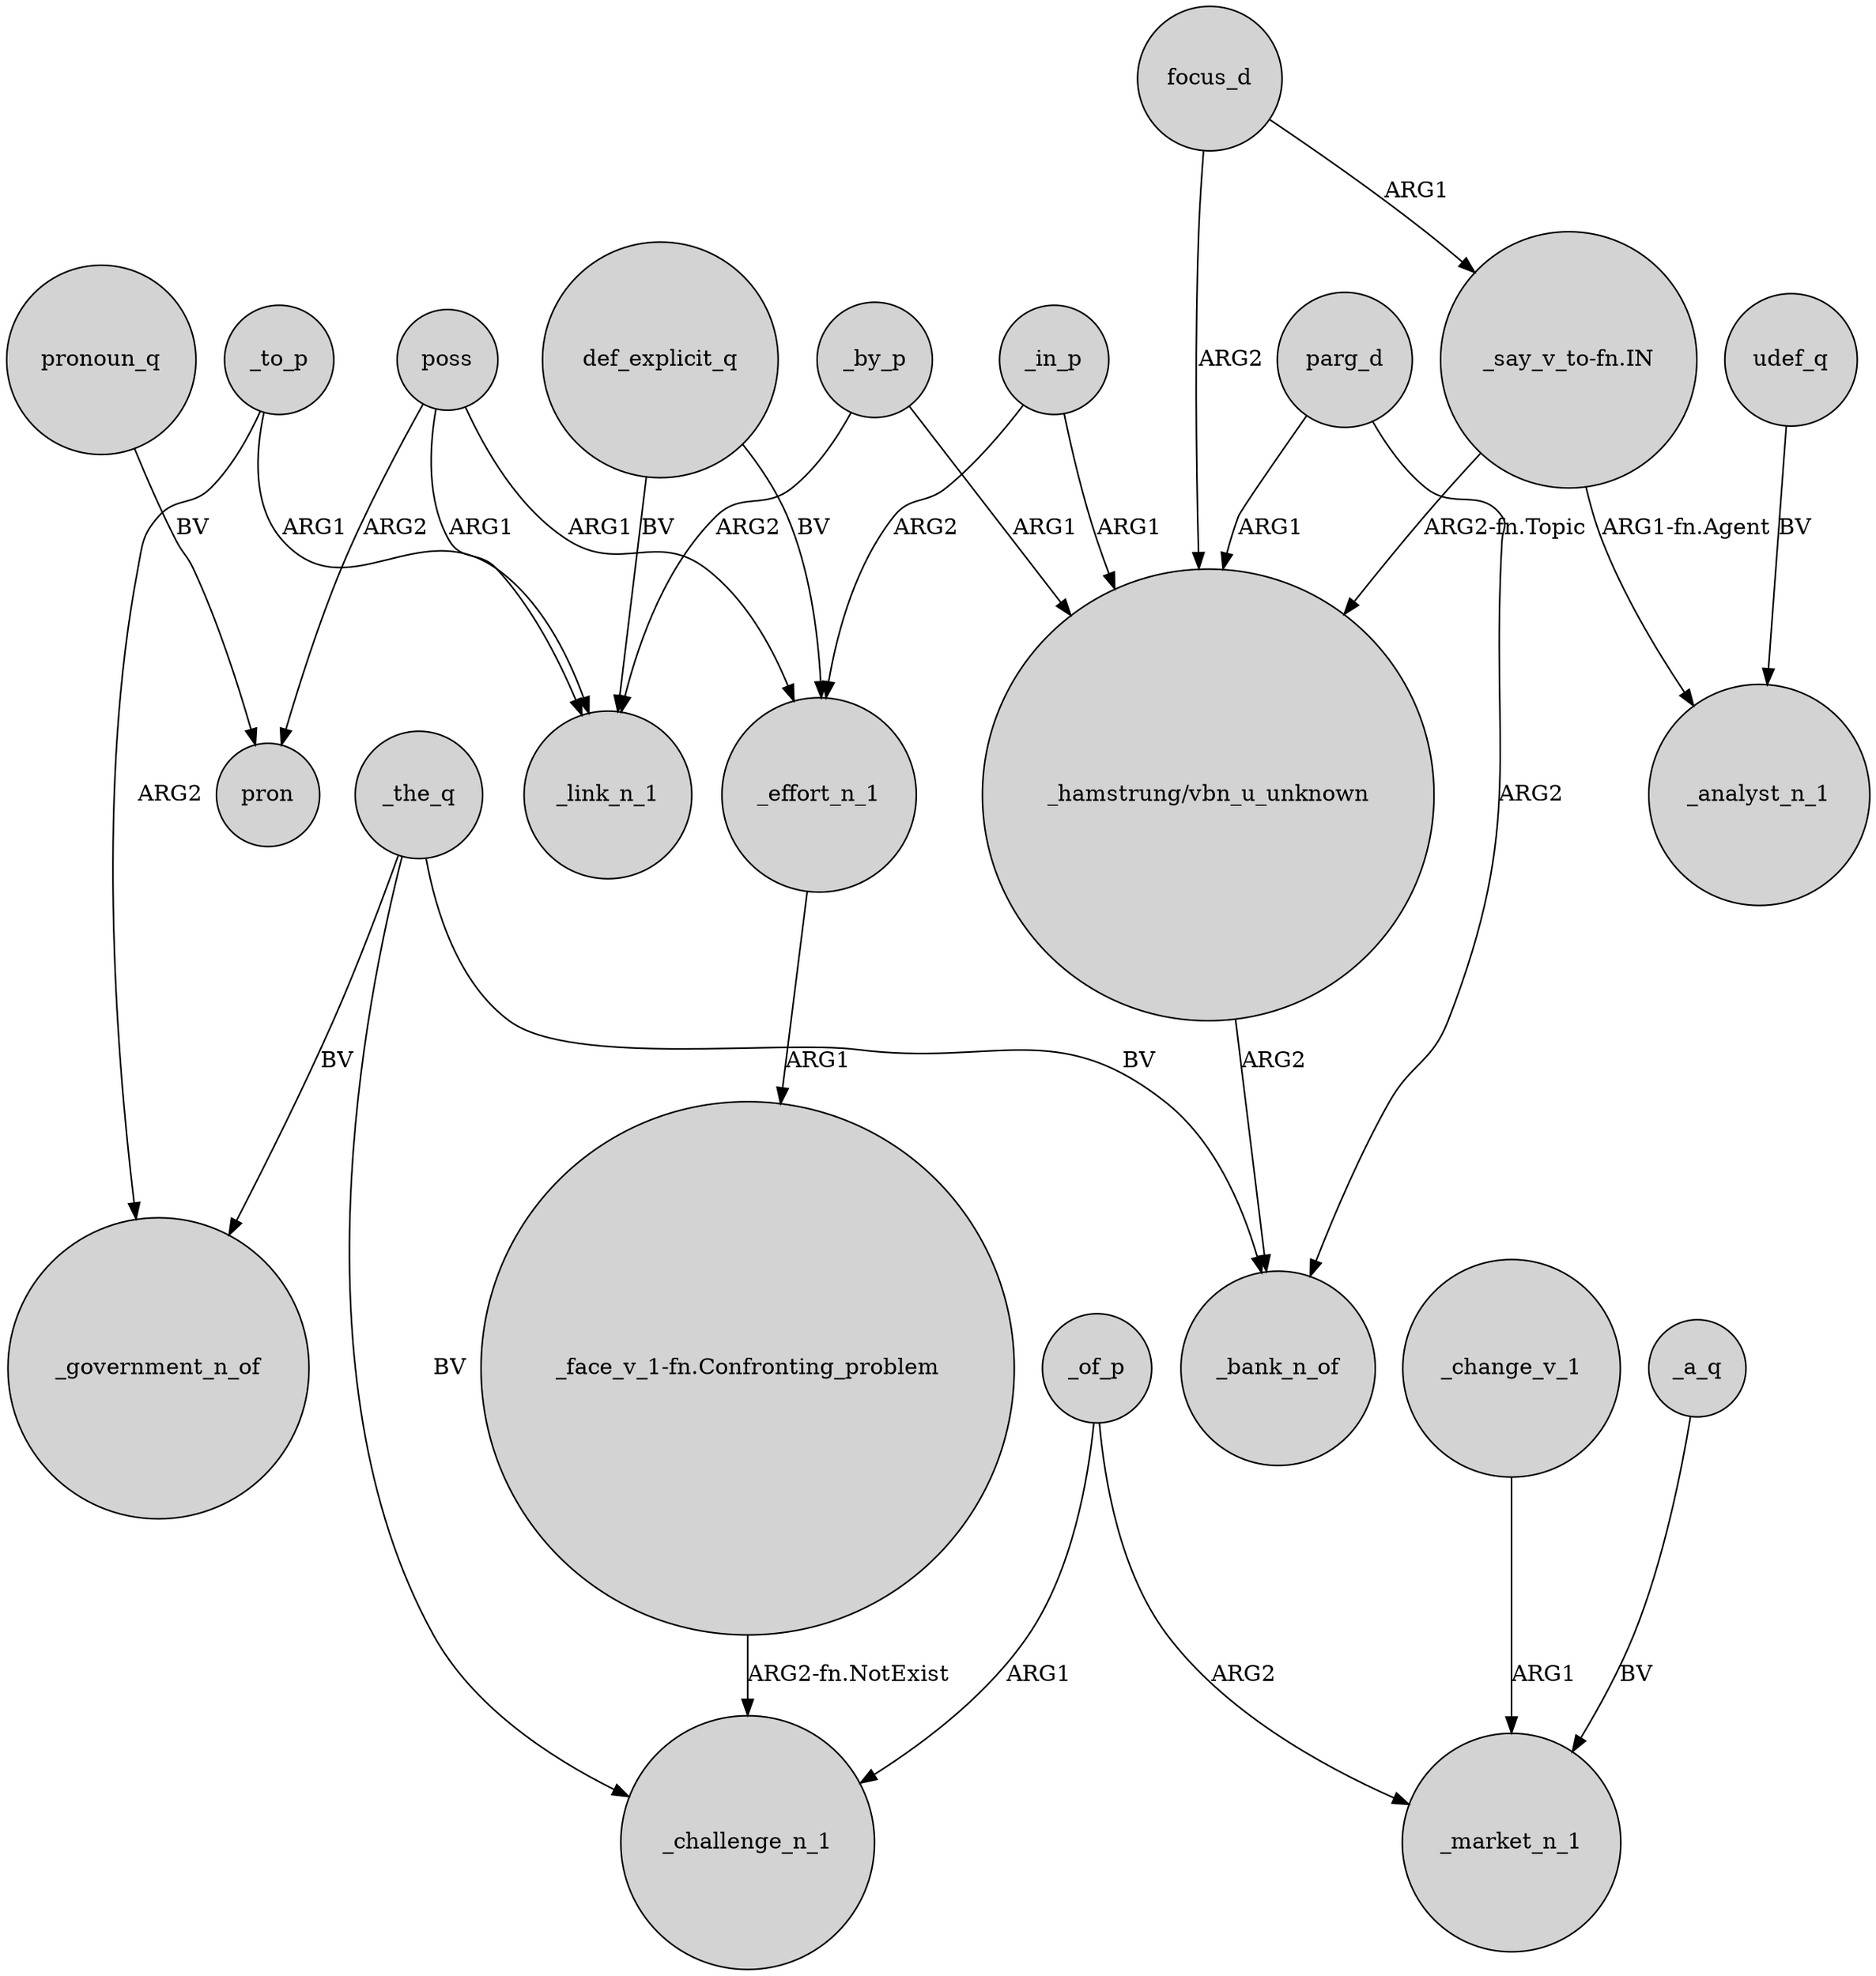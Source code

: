 digraph {
	node [shape=circle style=filled]
	poss -> pron [label=ARG2]
	_in_p -> "_hamstrung/vbn_u_unknown" [label=ARG1]
	_in_p -> _effort_n_1 [label=ARG2]
	_effort_n_1 -> "_face_v_1-fn.Confronting_problem" [label=ARG1]
	_to_p -> _government_n_of [label=ARG2]
	def_explicit_q -> _link_n_1 [label=BV]
	_the_q -> _challenge_n_1 [label=BV]
	poss -> _link_n_1 [label=ARG1]
	_of_p -> _market_n_1 [label=ARG2]
	_of_p -> _challenge_n_1 [label=ARG1]
	parg_d -> _bank_n_of [label=ARG2]
	_to_p -> _link_n_1 [label=ARG1]
	pronoun_q -> pron [label=BV]
	"_say_v_to-fn.IN" -> "_hamstrung/vbn_u_unknown" [label="ARG2-fn.Topic"]
	_the_q -> _bank_n_of [label=BV]
	_change_v_1 -> _market_n_1 [label=ARG1]
	"_say_v_to-fn.IN" -> _analyst_n_1 [label="ARG1-fn.Agent"]
	"_hamstrung/vbn_u_unknown" -> _bank_n_of [label=ARG2]
	_by_p -> "_hamstrung/vbn_u_unknown" [label=ARG1]
	def_explicit_q -> _effort_n_1 [label=BV]
	_a_q -> _market_n_1 [label=BV]
	parg_d -> "_hamstrung/vbn_u_unknown" [label=ARG1]
	poss -> _effort_n_1 [label=ARG1]
	_by_p -> _link_n_1 [label=ARG2]
	_the_q -> _government_n_of [label=BV]
	udef_q -> _analyst_n_1 [label=BV]
	focus_d -> "_say_v_to-fn.IN" [label=ARG1]
	focus_d -> "_hamstrung/vbn_u_unknown" [label=ARG2]
	"_face_v_1-fn.Confronting_problem" -> _challenge_n_1 [label="ARG2-fn.NotExist"]
}
